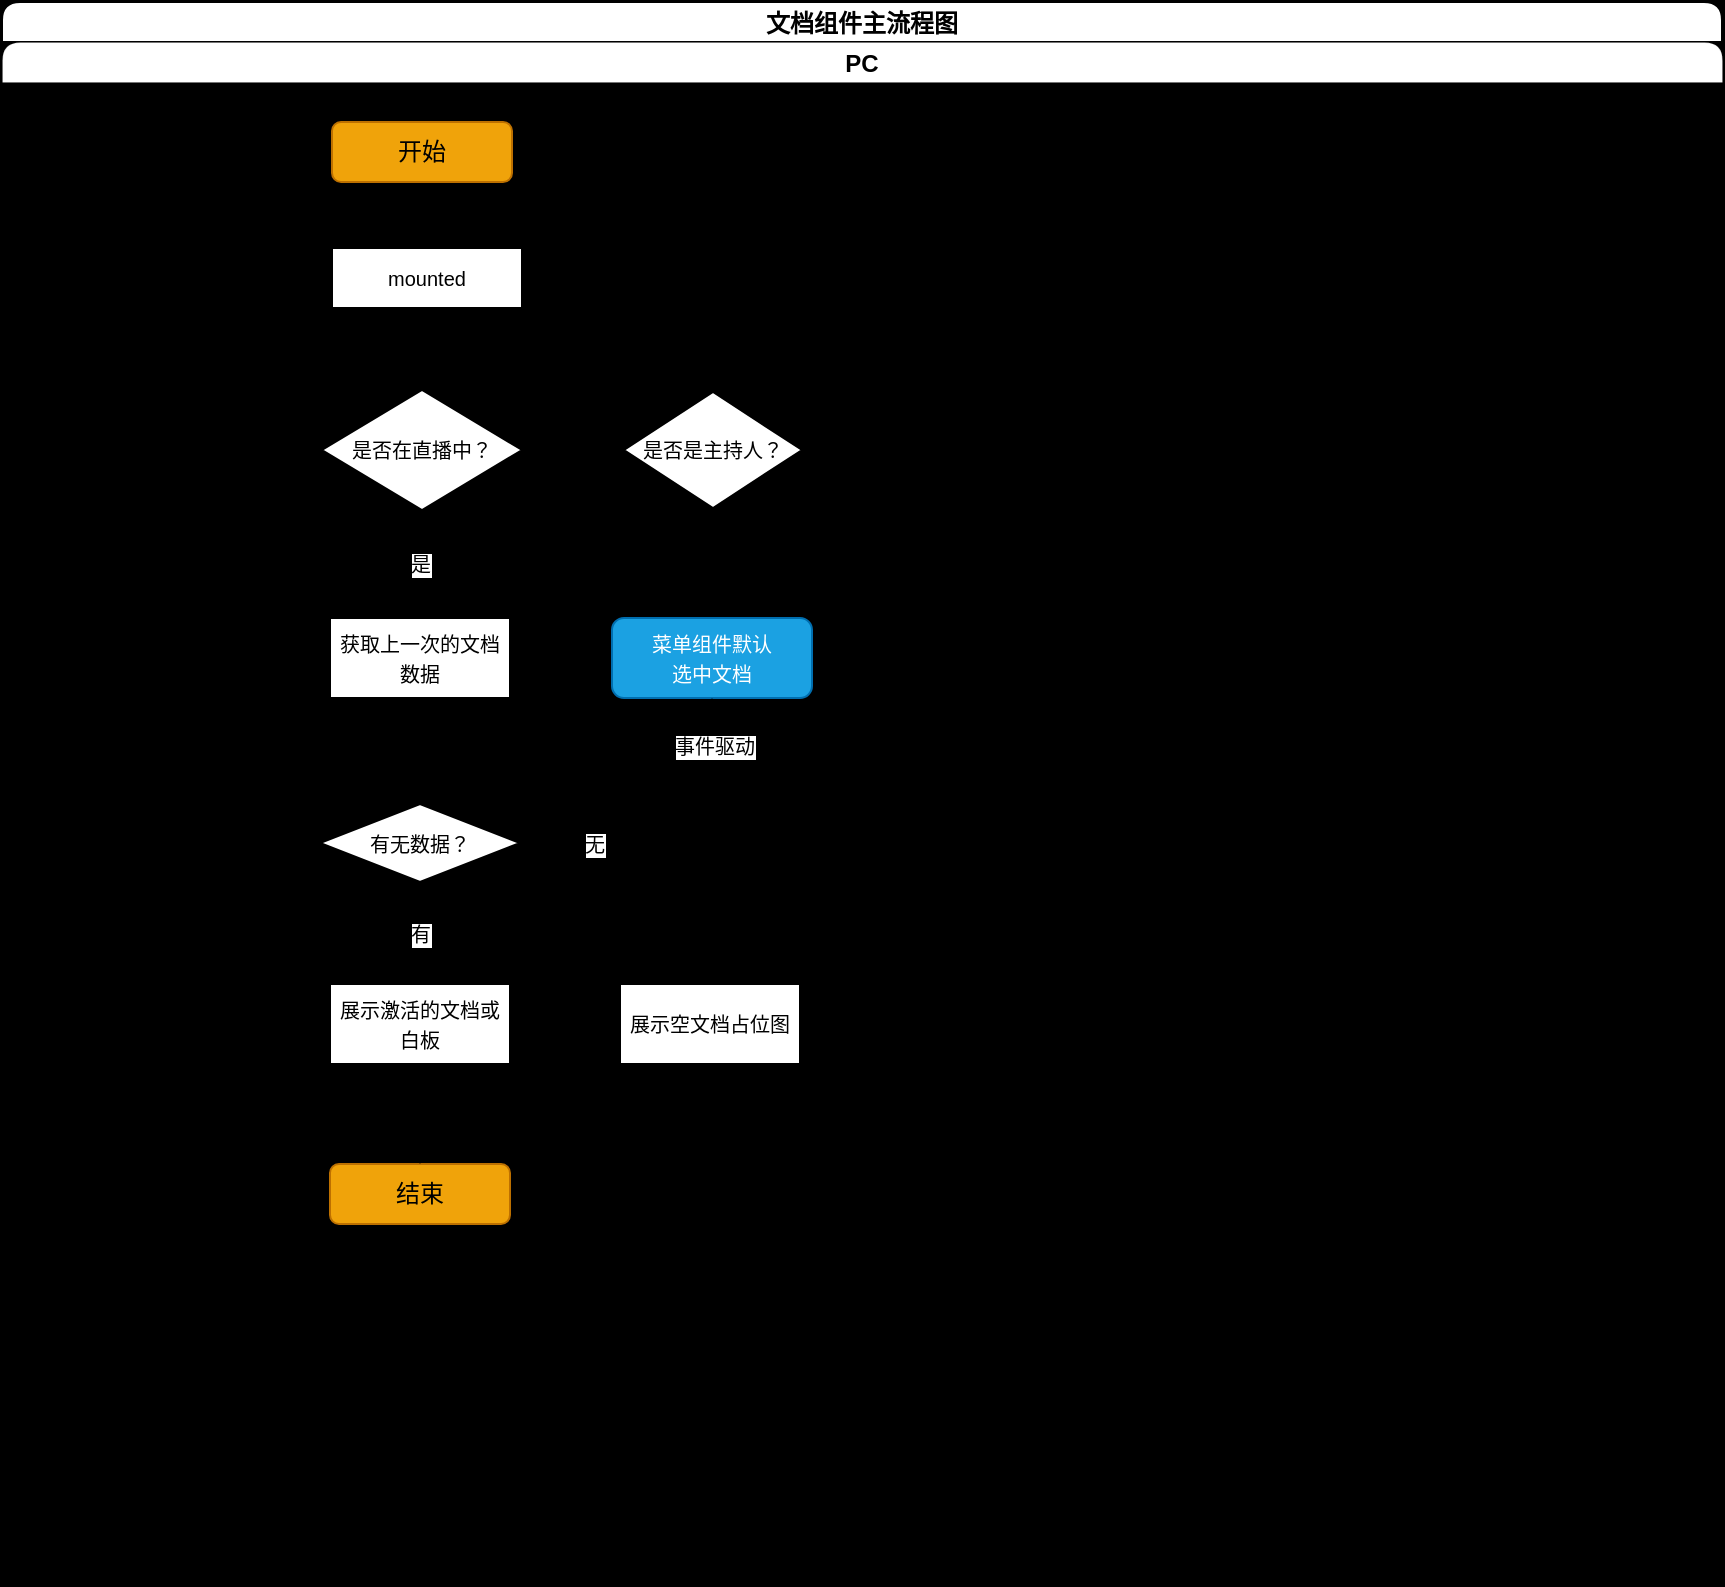 <mxfile>
    <diagram id="Ty2NjuelVkugs8TiWOgl" name="第 1 页">
        <mxGraphModel dx="705" dy="1764" grid="1" gridSize="10" guides="1" tooltips="1" connect="1" arrows="1" fold="1" page="1" pageScale="1" pageWidth="1920" pageHeight="1200" background="#000000" math="0" shadow="0">
            <root>
                <mxCell id="0"/>
                <mxCell id="1" parent="0"/>
                <mxCell id="179" value="文档组件主流程图" style="swimlane;childLayout=stackLayout;resizeParent=1;resizeParentMax=0;startSize=20;rounded=1;" parent="1" vertex="1">
                    <mxGeometry x="120" y="-261" width="860" height="791" as="geometry"/>
                </mxCell>
                <mxCell id="180" value="PC" style="swimlane;startSize=20;rounded=1;strokeWidth=0;" parent="179" vertex="1">
                    <mxGeometry y="20" width="860" height="771" as="geometry">
                        <mxRectangle y="20" width="30" height="771" as="alternateBounds"/>
                    </mxGeometry>
                </mxCell>
                <mxCell id="181" style="edgeStyle=none;html=1;exitX=0.5;exitY=1;exitDx=0;exitDy=0;entryX=0.5;entryY=0;entryDx=0;entryDy=0;" parent="180" source="182" edge="1">
                    <mxGeometry relative="1" as="geometry">
                        <mxPoint x="210" y="104" as="targetPoint"/>
                    </mxGeometry>
                </mxCell>
                <mxCell id="182" value="开始" style="rounded=1;whiteSpace=wrap;html=1;fillColor=#f0a30a;fontColor=#000000;strokeColor=#BD7000;" parent="180" vertex="1">
                    <mxGeometry x="165" y="40" width="90" height="30" as="geometry"/>
                </mxCell>
                <mxCell id="183" value="" style="edgeStyle=none;html=1;fontSize=10;" parent="180" edge="1">
                    <mxGeometry relative="1" as="geometry">
                        <mxPoint x="210" y="174" as="targetPoint"/>
                        <mxPoint x="209.671" y="134" as="sourcePoint"/>
                    </mxGeometry>
                </mxCell>
                <mxCell id="185" value="" style="edgeStyle=none;html=1;fontSize=10;exitX=0.5;exitY=1;exitDx=0;exitDy=0;entryX=0.5;entryY=0;entryDx=0;entryDy=0;" parent="180" target="221" edge="1">
                    <mxGeometry relative="1" as="geometry">
                        <mxPoint x="209" y="242" as="sourcePoint"/>
                        <mxPoint x="203.543" y="286.02" as="targetPoint"/>
                    </mxGeometry>
                </mxCell>
                <mxCell id="198" value="结束" style="rounded=1;whiteSpace=wrap;html=1;fillColor=#f0a30a;fontColor=#000000;strokeColor=#BD7000;" parent="180" vertex="1">
                    <mxGeometry x="164" y="561" width="90" height="30" as="geometry"/>
                </mxCell>
                <mxCell id="371" style="edgeStyle=none;html=1;exitX=0.5;exitY=1;exitDx=0;exitDy=0;entryX=0.5;entryY=0;entryDx=0;entryDy=0;fontSize=10;strokeWidth=1;" edge="1" parent="180" source="221" target="304">
                    <mxGeometry relative="1" as="geometry"/>
                </mxCell>
                <mxCell id="221" value="&lt;span style=&quot;font-size: 10px&quot;&gt;获取上一次的文档数据&lt;/span&gt;" style="rounded=0;whiteSpace=wrap;html=1;" parent="180" vertex="1">
                    <mxGeometry x="164" y="288" width="90" height="40" as="geometry"/>
                </mxCell>
                <mxCell id="290" value="&lt;span style=&quot;font-size: 10px&quot;&gt;mounted&lt;/span&gt;" style="rounded=0;whiteSpace=wrap;html=1;" vertex="1" parent="180">
                    <mxGeometry x="165" y="103" width="95" height="30" as="geometry"/>
                </mxCell>
                <mxCell id="302" value="是" style="edgeStyle=none;html=1;fontSize=10;" edge="1" parent="180" source="291" target="221">
                    <mxGeometry relative="1" as="geometry"/>
                </mxCell>
                <mxCell id="291" value="&lt;font style=&quot;font-size: 10px&quot;&gt;是否在直播中？&lt;/font&gt;" style="rhombus;whiteSpace=wrap;html=1;" vertex="1" parent="180">
                    <mxGeometry x="160" y="174" width="100" height="60" as="geometry"/>
                </mxCell>
                <mxCell id="376" style="edgeStyle=none;html=1;exitX=0.5;exitY=1;exitDx=0;exitDy=0;entryX=0.5;entryY=0;entryDx=0;entryDy=0;fontSize=10;strokeWidth=1;" edge="1" parent="180" source="297" target="299">
                    <mxGeometry relative="1" as="geometry"/>
                </mxCell>
                <mxCell id="297" value="&lt;span style=&quot;font-size: 10px&quot;&gt;是否是主持人？&lt;/span&gt;" style="rhombus;whiteSpace=wrap;html=1;" vertex="1" parent="180">
                    <mxGeometry x="311" y="175" width="89" height="58" as="geometry"/>
                </mxCell>
                <mxCell id="299" value="&lt;span style=&quot;font-size: 10px&quot;&gt;菜单组件&lt;/span&gt;&lt;span style=&quot;font-size: 10px&quot;&gt;默认&lt;/span&gt;&lt;span style=&quot;font-size: 10px&quot;&gt;&lt;br&gt;选中文档&lt;/span&gt;" style="rounded=1;whiteSpace=wrap;html=1;fillColor=#1ba1e2;fontColor=#ffffff;strokeColor=#006EAF;" vertex="1" parent="180">
                    <mxGeometry x="305" y="288" width="100" height="40" as="geometry"/>
                </mxCell>
                <mxCell id="370" style="edgeStyle=none;html=1;exitX=1;exitY=0.5;exitDx=0;exitDy=0;entryX=0.5;entryY=0;entryDx=0;entryDy=0;fontSize=10;strokeWidth=1;" edge="1" parent="180" target="331">
                    <mxGeometry relative="1" as="geometry">
                        <mxPoint x="262" y="400.5" as="sourcePoint"/>
                        <mxPoint x="354" y="471" as="targetPoint"/>
                        <Array as="points">
                            <mxPoint x="354" y="401"/>
                        </Array>
                    </mxGeometry>
                </mxCell>
                <mxCell id="372" value="有" style="edgeStyle=none;html=1;exitX=0.5;exitY=1;exitDx=0;exitDy=0;entryX=0.5;entryY=0;entryDx=0;entryDy=0;fontSize=10;strokeWidth=1;" edge="1" parent="180" source="304" target="311">
                    <mxGeometry relative="1" as="geometry"/>
                </mxCell>
                <mxCell id="304" value="&lt;span style=&quot;font-size: 10px&quot;&gt;有无数据？&lt;/span&gt;" style="rhombus;whiteSpace=wrap;html=1;" vertex="1" parent="180">
                    <mxGeometry x="159" y="381" width="100" height="39" as="geometry"/>
                </mxCell>
                <mxCell id="373" style="edgeStyle=none;html=1;exitX=0.5;exitY=1;exitDx=0;exitDy=0;entryX=0.5;entryY=0;entryDx=0;entryDy=0;fontSize=10;strokeWidth=1;" edge="1" parent="180" source="311" target="198">
                    <mxGeometry relative="1" as="geometry"/>
                </mxCell>
                <mxCell id="311" value="&lt;span style=&quot;font-size: 10px&quot;&gt;展示激活的文档或白板&lt;/span&gt;" style="rounded=0;whiteSpace=wrap;html=1;" vertex="1" parent="180">
                    <mxGeometry x="164" y="471" width="90" height="40" as="geometry"/>
                </mxCell>
                <mxCell id="331" value="&lt;span style=&quot;font-size: 10px&quot;&gt;展示空文档占位图&lt;/span&gt;" style="rounded=0;whiteSpace=wrap;html=1;" vertex="1" parent="180">
                    <mxGeometry x="309" y="471" width="90" height="40" as="geometry"/>
                </mxCell>
                <mxCell id="296" value="否" style="text;html=1;align=center;verticalAlign=middle;resizable=0;points=[];autosize=1;strokeColor=none;fillColor=none;fontSize=10;" vertex="1" parent="180">
                    <mxGeometry x="270" y="201" width="30" height="20" as="geometry"/>
                </mxCell>
                <mxCell id="295" style="edgeStyle=none;html=1;exitX=1;exitY=0.5;exitDx=0;exitDy=0;fontSize=10;" edge="1" parent="180" source="291" target="297">
                    <mxGeometry relative="1" as="geometry">
                        <mxPoint x="310" y="204" as="targetPoint"/>
                    </mxGeometry>
                </mxCell>
                <mxCell id="369" style="edgeStyle=none;html=1;exitX=1;exitY=0.5;exitDx=0;exitDy=0;fontSize=10;strokeWidth=1;" edge="1" parent="180" source="304" target="299">
                    <mxGeometry relative="1" as="geometry">
                        <mxPoint x="350" y="321" as="targetPoint"/>
                        <Array as="points">
                            <mxPoint x="355" y="401"/>
                        </Array>
                    </mxGeometry>
                </mxCell>
                <mxCell id="375" value="事件驱动" style="edgeLabel;html=1;align=center;verticalAlign=middle;resizable=0;points=[];fontSize=10;" vertex="1" connectable="0" parent="369">
                    <mxGeometry x="0.72" y="-1" relative="1" as="geometry">
                        <mxPoint as="offset"/>
                    </mxGeometry>
                </mxCell>
                <mxCell id="377" value="无" style="edgeLabel;html=1;align=center;verticalAlign=middle;resizable=0;points=[];fontSize=10;" vertex="1" connectable="0" parent="369">
                    <mxGeometry x="-0.56" relative="1" as="geometry">
                        <mxPoint as="offset"/>
                    </mxGeometry>
                </mxCell>
            </root>
        </mxGraphModel>
    </diagram>
</mxfile>